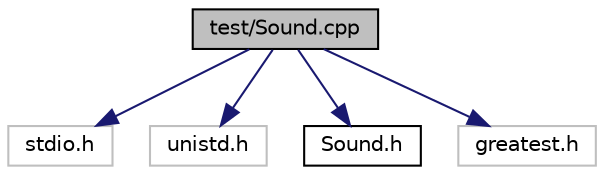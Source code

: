 digraph "test/Sound.cpp"
{
 // INTERACTIVE_SVG=YES
  edge [fontname="Helvetica",fontsize="10",labelfontname="Helvetica",labelfontsize="10"];
  node [fontname="Helvetica",fontsize="10",shape=record];
  Node1 [label="test/Sound.cpp",height=0.2,width=0.4,color="black", fillcolor="grey75", style="filled" fontcolor="black"];
  Node1 -> Node2 [color="midnightblue",fontsize="10",style="solid",fontname="Helvetica"];
  Node2 [label="stdio.h",height=0.2,width=0.4,color="grey75", fillcolor="white", style="filled"];
  Node1 -> Node3 [color="midnightblue",fontsize="10",style="solid",fontname="Helvetica"];
  Node3 [label="unistd.h",height=0.2,width=0.4,color="grey75", fillcolor="white", style="filled"];
  Node1 -> Node4 [color="midnightblue",fontsize="10",style="solid",fontname="Helvetica"];
  Node4 [label="Sound.h",height=0.2,width=0.4,color="black", fillcolor="white", style="filled",URL="$_sound_8h.html",tooltip="This is the audio manager Header. "];
  Node1 -> Node5 [color="midnightblue",fontsize="10",style="solid",fontname="Helvetica"];
  Node5 [label="greatest.h",height=0.2,width=0.4,color="grey75", fillcolor="white", style="filled"];
}
